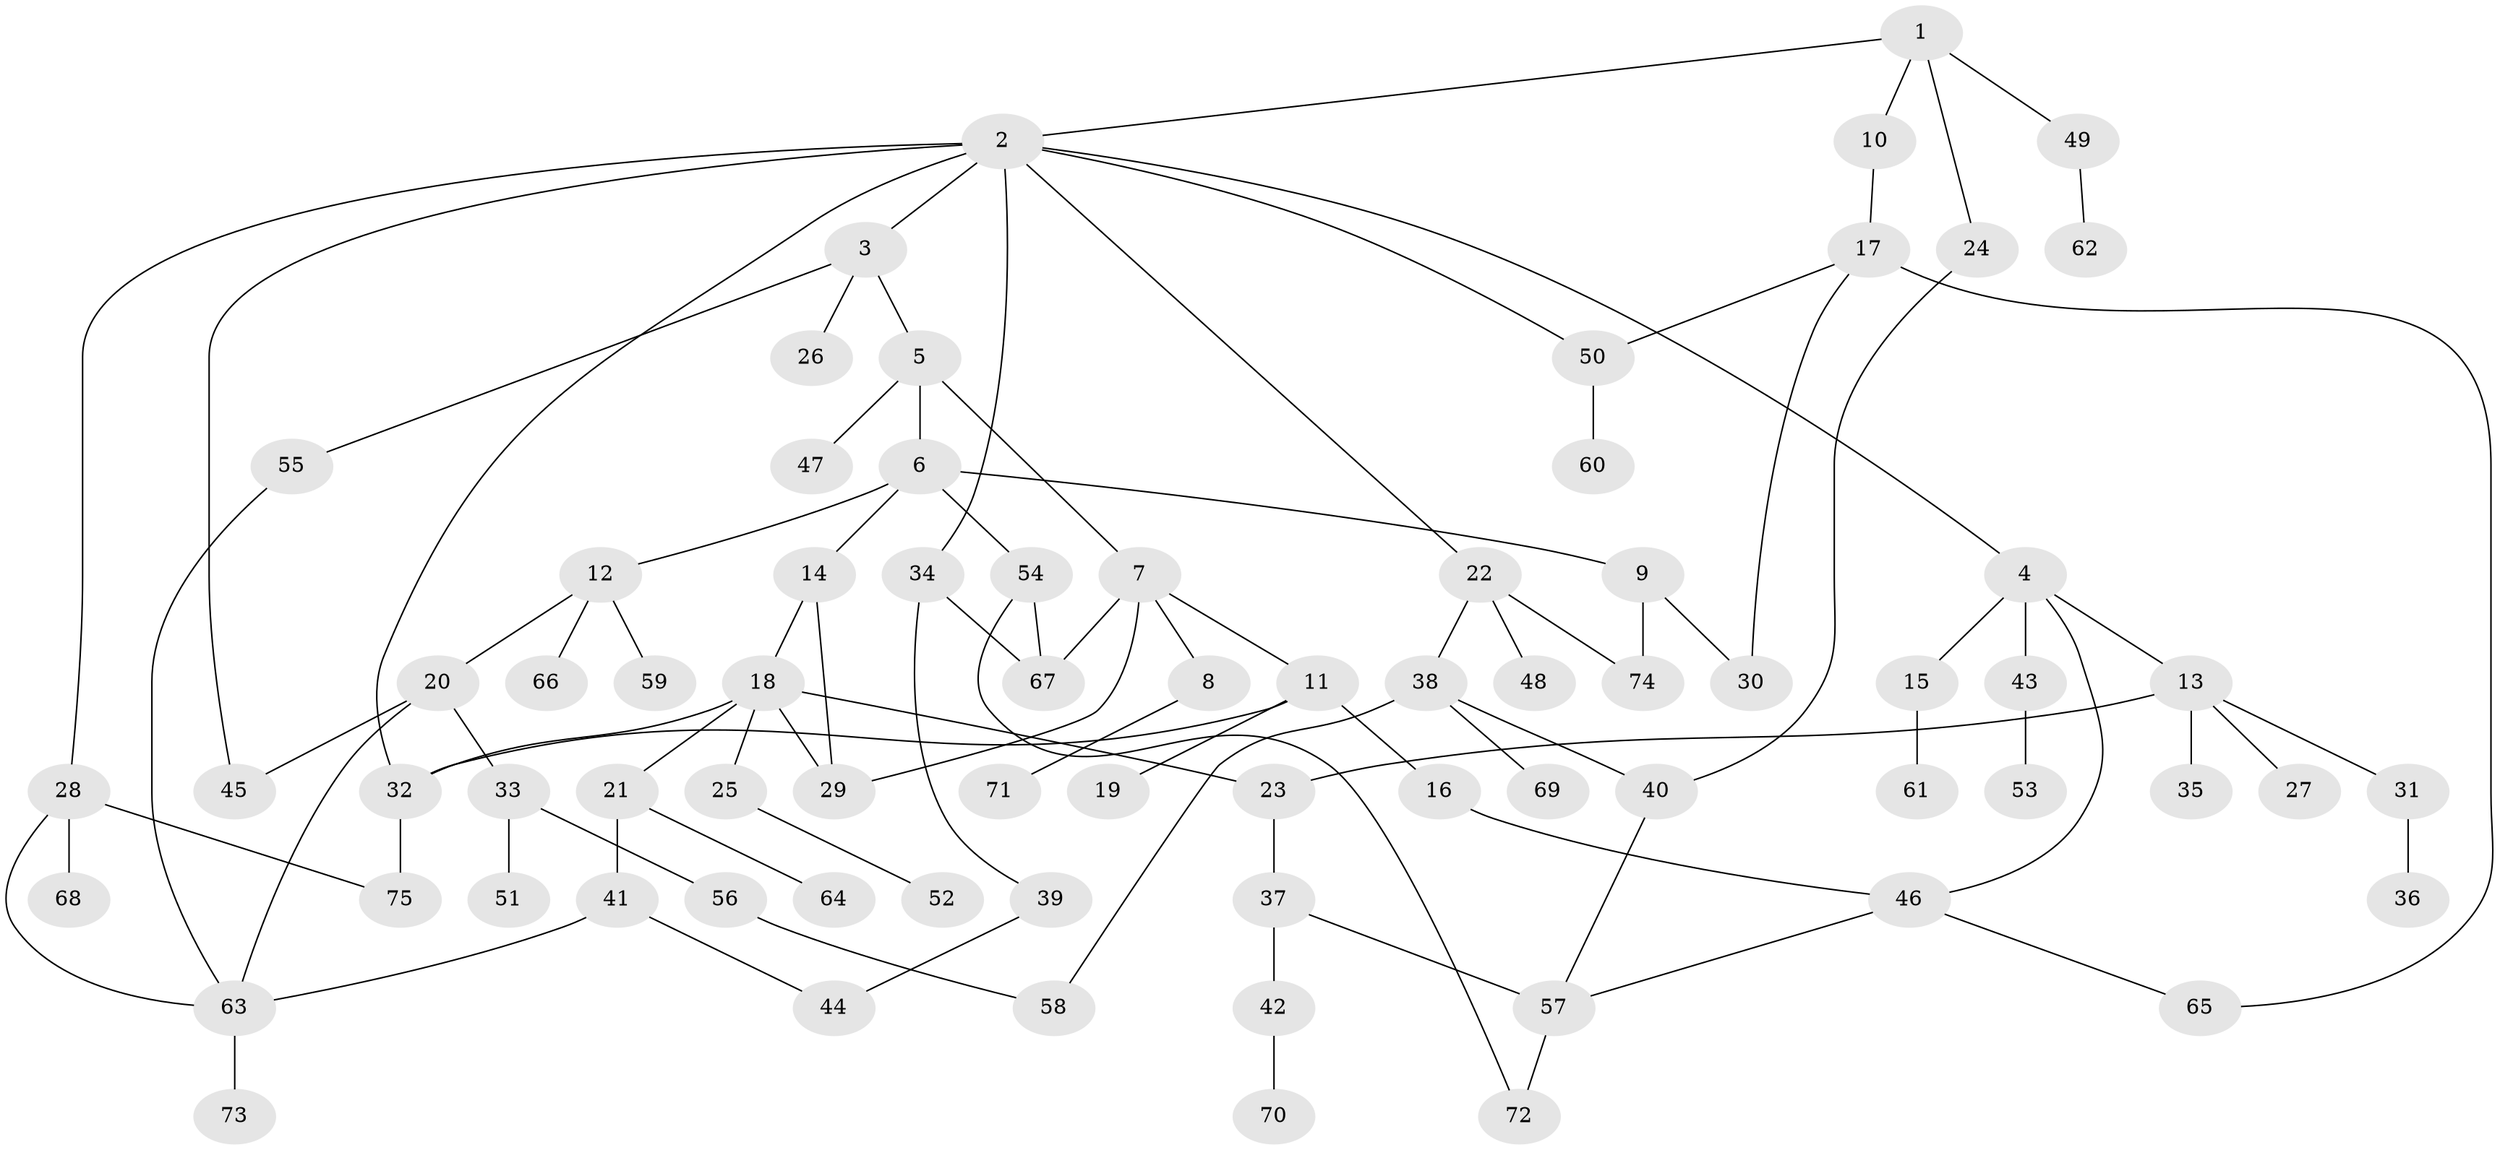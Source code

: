 // coarse degree distribution, {4: 0.13513513513513514, 9: 0.02702702702702703, 7: 0.05405405405405406, 6: 0.05405405405405406, 1: 0.32432432432432434, 5: 0.05405405405405406, 3: 0.13513513513513514, 2: 0.1891891891891892, 10: 0.02702702702702703}
// Generated by graph-tools (version 1.1) at 2025/17/03/04/25 18:17:12]
// undirected, 75 vertices, 97 edges
graph export_dot {
graph [start="1"]
  node [color=gray90,style=filled];
  1;
  2;
  3;
  4;
  5;
  6;
  7;
  8;
  9;
  10;
  11;
  12;
  13;
  14;
  15;
  16;
  17;
  18;
  19;
  20;
  21;
  22;
  23;
  24;
  25;
  26;
  27;
  28;
  29;
  30;
  31;
  32;
  33;
  34;
  35;
  36;
  37;
  38;
  39;
  40;
  41;
  42;
  43;
  44;
  45;
  46;
  47;
  48;
  49;
  50;
  51;
  52;
  53;
  54;
  55;
  56;
  57;
  58;
  59;
  60;
  61;
  62;
  63;
  64;
  65;
  66;
  67;
  68;
  69;
  70;
  71;
  72;
  73;
  74;
  75;
  1 -- 2;
  1 -- 10;
  1 -- 24;
  1 -- 49;
  2 -- 3;
  2 -- 4;
  2 -- 22;
  2 -- 28;
  2 -- 34;
  2 -- 45;
  2 -- 50;
  2 -- 32;
  3 -- 5;
  3 -- 26;
  3 -- 55;
  4 -- 13;
  4 -- 15;
  4 -- 43;
  4 -- 46;
  5 -- 6;
  5 -- 7;
  5 -- 47;
  6 -- 9;
  6 -- 12;
  6 -- 14;
  6 -- 54;
  7 -- 8;
  7 -- 11;
  7 -- 29;
  7 -- 67;
  8 -- 71;
  9 -- 30;
  9 -- 74;
  10 -- 17;
  11 -- 16;
  11 -- 19;
  11 -- 32;
  12 -- 20;
  12 -- 59;
  12 -- 66;
  13 -- 23;
  13 -- 27;
  13 -- 31;
  13 -- 35;
  14 -- 18;
  14 -- 29;
  15 -- 61;
  16 -- 46;
  17 -- 30;
  17 -- 50;
  17 -- 65;
  18 -- 21;
  18 -- 25;
  18 -- 29;
  18 -- 32;
  18 -- 23;
  20 -- 33;
  20 -- 63;
  20 -- 45;
  21 -- 41;
  21 -- 64;
  22 -- 38;
  22 -- 48;
  22 -- 74;
  23 -- 37;
  24 -- 40;
  25 -- 52;
  28 -- 68;
  28 -- 63;
  28 -- 75;
  31 -- 36;
  32 -- 75;
  33 -- 51;
  33 -- 56;
  34 -- 39;
  34 -- 67;
  37 -- 42;
  37 -- 57;
  38 -- 40;
  38 -- 69;
  38 -- 58;
  39 -- 44;
  40 -- 57;
  41 -- 44;
  41 -- 63;
  42 -- 70;
  43 -- 53;
  46 -- 57;
  46 -- 65;
  49 -- 62;
  50 -- 60;
  54 -- 67;
  54 -- 72;
  55 -- 63;
  56 -- 58;
  57 -- 72;
  63 -- 73;
}
